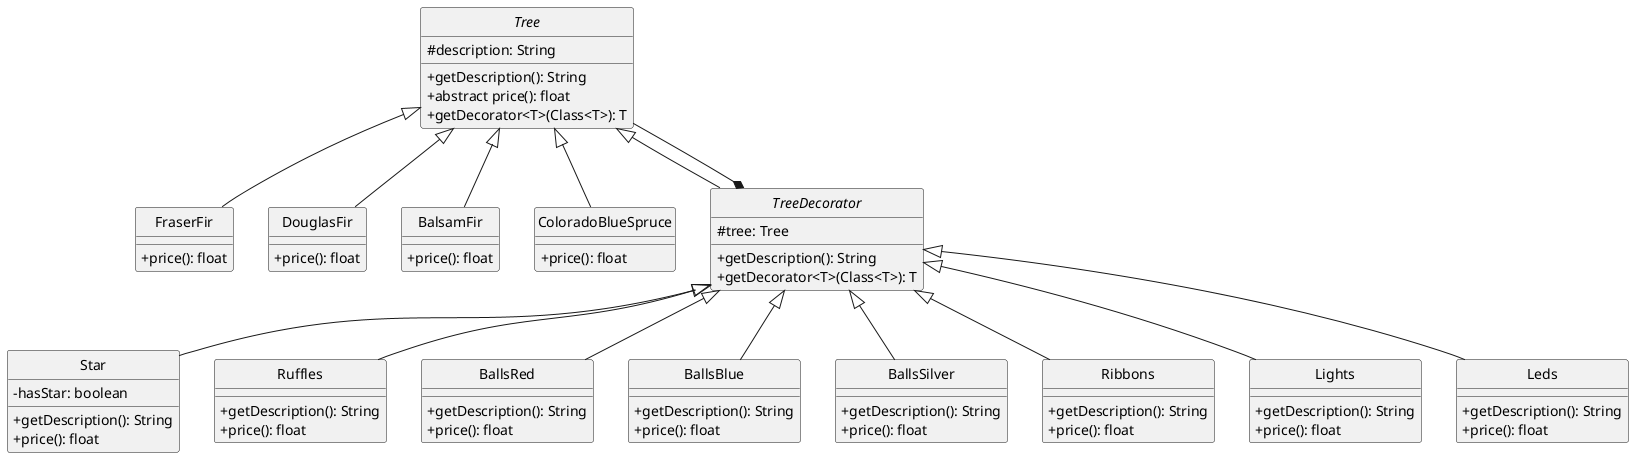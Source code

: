 @startuml
skinparam classAttributeIconSize 0

abstract class Tree {
	#description: String
	+getDescription(): String
	+abstract price(): float
	+getDecorator<T>(Class<T>): T
}

class FraserFir extends Tree {
	+price(): float
}

class DouglasFir extends Tree {
	+price(): float
}

class BalsamFir extends Tree {
	+price(): float
}

class ColoradoBlueSpruce extends Tree {
	+price(): float
}

abstract class TreeDecorator extends Tree {
	#tree: Tree
	+getDescription(): String
	+getDecorator<T>(Class<T>): T
}

class Star extends TreeDecorator {
	-hasStar: boolean
	+getDescription(): String
	+price(): float
}

class Ruffles extends TreeDecorator {
	+getDescription(): String
	+price(): float
}

class BallsRed extends TreeDecorator {
	+getDescription(): String
	+price(): float
}

class BallsBlue extends TreeDecorator {
	+getDescription(): String
	+price(): float
}

class BallsSilver extends TreeDecorator {
	+getDescription(): String
	+price(): float
}

class Ribbons extends TreeDecorator {
	+getDescription(): String
	+price(): float
}

class Lights extends TreeDecorator {
	+getDescription(): String
	+price(): float
}

class Leds extends TreeDecorator {
	+getDescription(): String
	+price(): float
}

TreeDecorator *-- Tree

hide circle

@enduml

